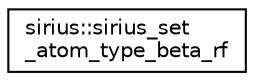 digraph "Graphical Class Hierarchy"
{
 // INTERACTIVE_SVG=YES
  edge [fontname="Helvetica",fontsize="10",labelfontname="Helvetica",labelfontsize="10"];
  node [fontname="Helvetica",fontsize="10",shape=record];
  rankdir="LR";
  Node1 [label="sirius::sirius_set\l_atom_type_beta_rf",height=0.2,width=0.4,color="black", fillcolor="white", style="filled",URL="$interfacesirius_1_1sirius__set__atom__type__beta__rf.html"];
}
